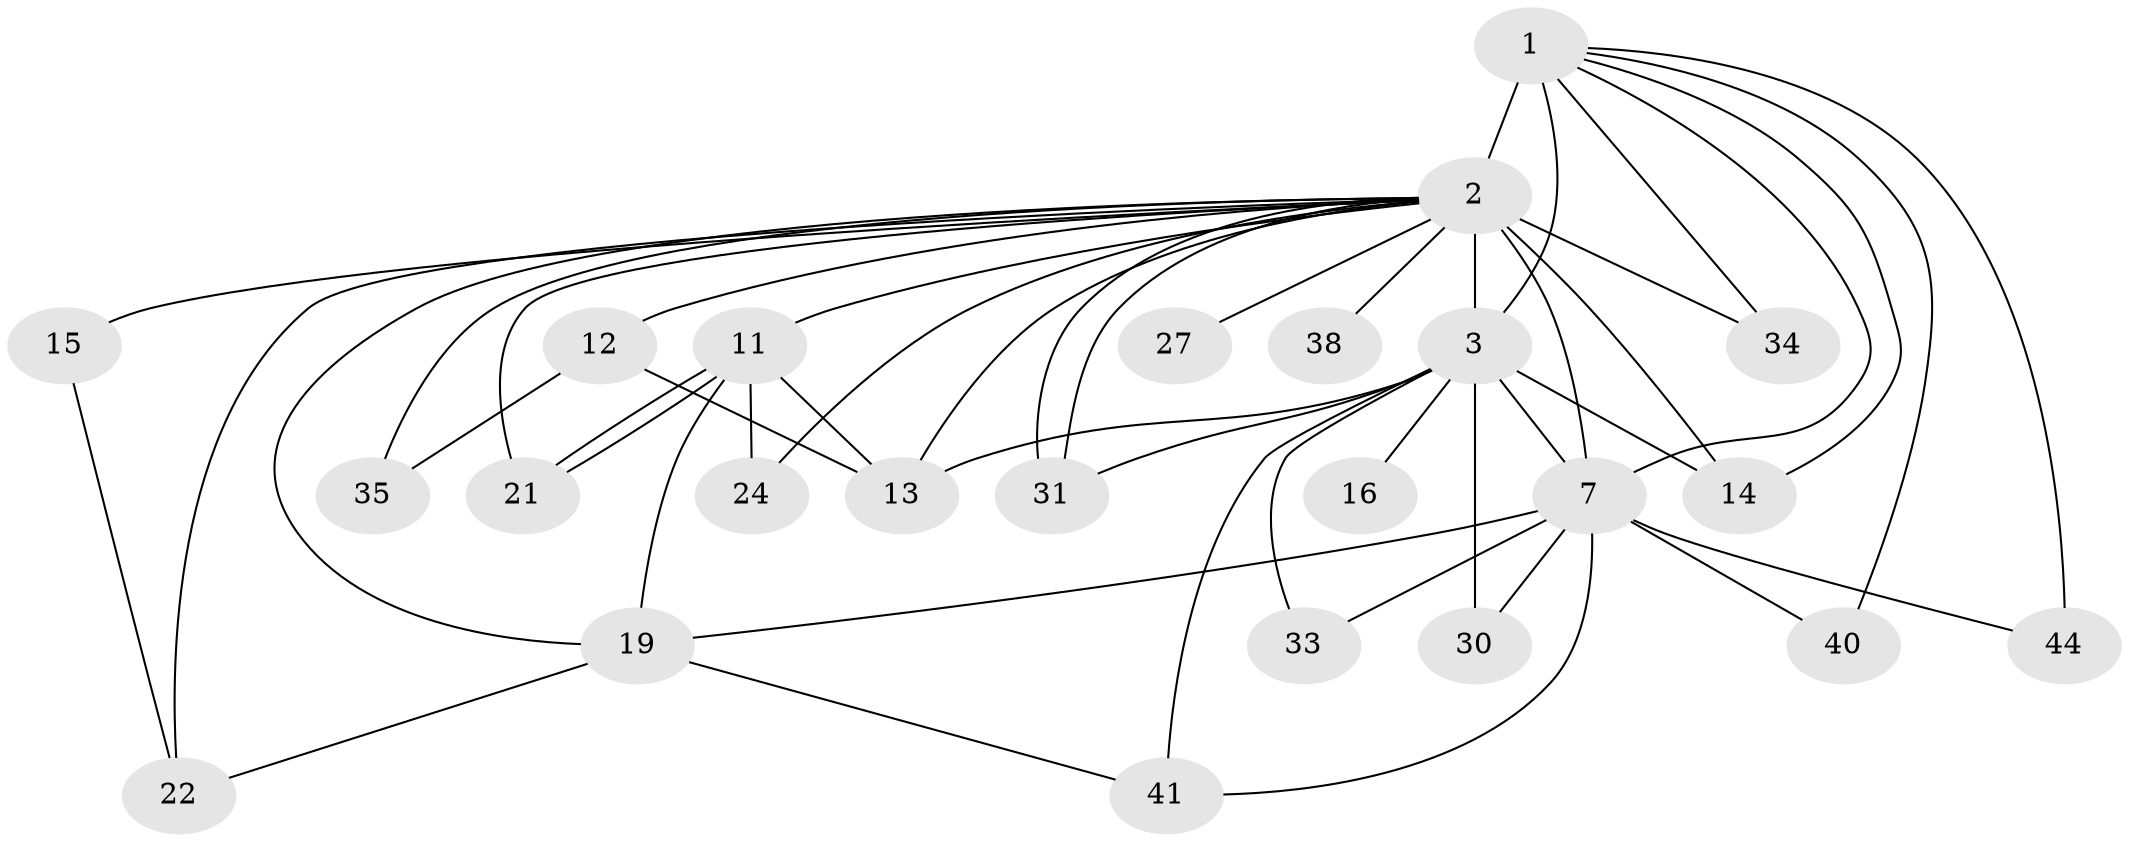 // original degree distribution, {14: 0.016129032258064516, 16: 0.03225806451612903, 15: 0.04838709677419355, 13: 0.016129032258064516, 17: 0.04838709677419355, 8: 0.03225806451612903, 4: 0.11290322580645161, 2: 0.5161290322580645, 3: 0.16129032258064516, 5: 0.016129032258064516}
// Generated by graph-tools (version 1.1) at 2025/17/03/04/25 18:17:27]
// undirected, 24 vertices, 48 edges
graph export_dot {
graph [start="1"]
  node [color=gray90,style=filled];
  1 [super="+51"];
  2 [super="+37+59+48+4+5"];
  3 [super="+49+45+25+8"];
  7 [super="+53"];
  11 [super="+43"];
  12 [super="+36"];
  13;
  14 [super="+18+29"];
  15 [super="+62+39"];
  16;
  19;
  21;
  22;
  24;
  27;
  30;
  31 [super="+46"];
  33;
  34;
  35;
  38;
  40;
  41;
  44;
  1 -- 2 [weight=7];
  1 -- 3 [weight=2];
  1 -- 7;
  1 -- 34;
  1 -- 40;
  1 -- 44;
  1 -- 14;
  2 -- 3 [weight=18];
  2 -- 7 [weight=7];
  2 -- 31 [weight=2];
  2 -- 31;
  2 -- 12 [weight=8];
  2 -- 13;
  2 -- 35;
  2 -- 38 [weight=2];
  2 -- 11 [weight=2];
  2 -- 14 [weight=3];
  2 -- 24;
  2 -- 15 [weight=3];
  2 -- 34;
  2 -- 19;
  2 -- 21;
  2 -- 22;
  2 -- 27;
  3 -- 7 [weight=2];
  3 -- 33;
  3 -- 41;
  3 -- 14;
  3 -- 31;
  3 -- 13;
  3 -- 16;
  3 -- 30;
  7 -- 19;
  7 -- 30;
  7 -- 33;
  7 -- 40;
  7 -- 44;
  7 -- 41;
  11 -- 13;
  11 -- 19;
  11 -- 21;
  11 -- 21;
  11 -- 24 [weight=2];
  12 -- 13;
  12 -- 35;
  15 -- 22;
  19 -- 22;
  19 -- 41;
}
